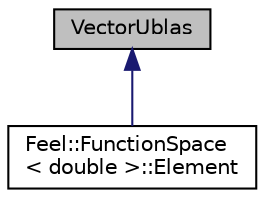 digraph "VectorUblas"
{
 // LATEX_PDF_SIZE
  edge [fontname="Helvetica",fontsize="10",labelfontname="Helvetica",labelfontsize="10"];
  node [fontname="Helvetica",fontsize="10",shape=record];
  Node1 [label="VectorUblas",height=0.2,width=0.4,color="black", fillcolor="grey75", style="filled", fontcolor="black",tooltip=" "];
  Node1 -> Node2 [dir="back",color="midnightblue",fontsize="10",style="solid",fontname="Helvetica"];
  Node2 [label="Feel::FunctionSpace\l\< double \>::Element",height=0.2,width=0.4,color="black", fillcolor="white", style="filled",URL="$classFeel_1_1FunctionSpace_1_1Element.html",tooltip=" "];
}
